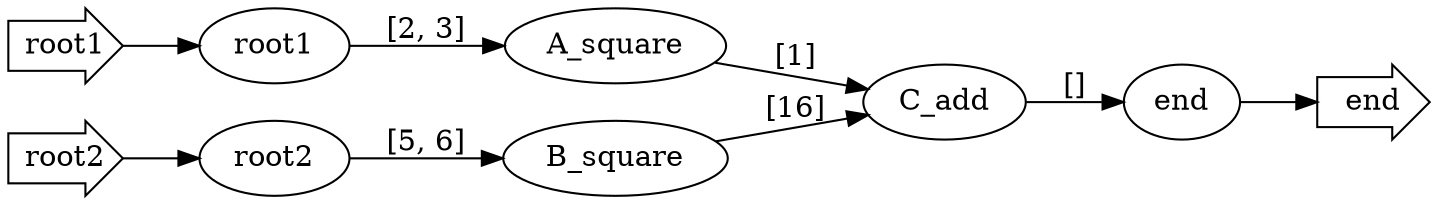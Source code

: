 

digraph G {
 rankdir=LR;
 root1[shape=rarrow];
 root1 -> n_0;
 root2[shape=rarrow];
 root2 -> n_1;
 end[shape=rarrow];
 n_2 -> end;
 n_0[label="root1"];
 n_1[label="root2"];
 n_2[label="end"];
 n_3[label="A_square"];
 n_4[label="B_square"];
 n_5[label="C_add"];
 n_0 -> n_3[label="[2, 3]"];
 n_1 -> n_4[label="[5, 6]"];
 n_3 -> n_5[label="[1]"];
 n_4 -> n_5[label="[16]"];
 n_5 -> n_2[label="[]"];
}